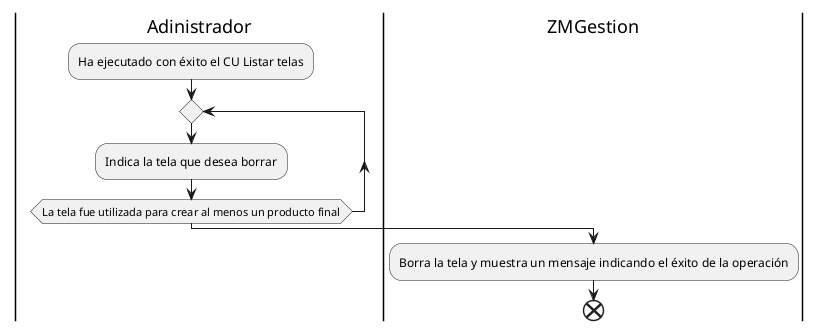 @startuml borrarTela
|Adinistrador|
:Ha ejecutado con éxito el CU Listar telas;
repeat
:Indica la tela que desea borrar;
repeat while(La tela fue utilizada para crear al menos un producto final)
|ZMGestion|
:Borra la tela y muestra un mensaje indicando el éxito de la operación;
end
@enduml